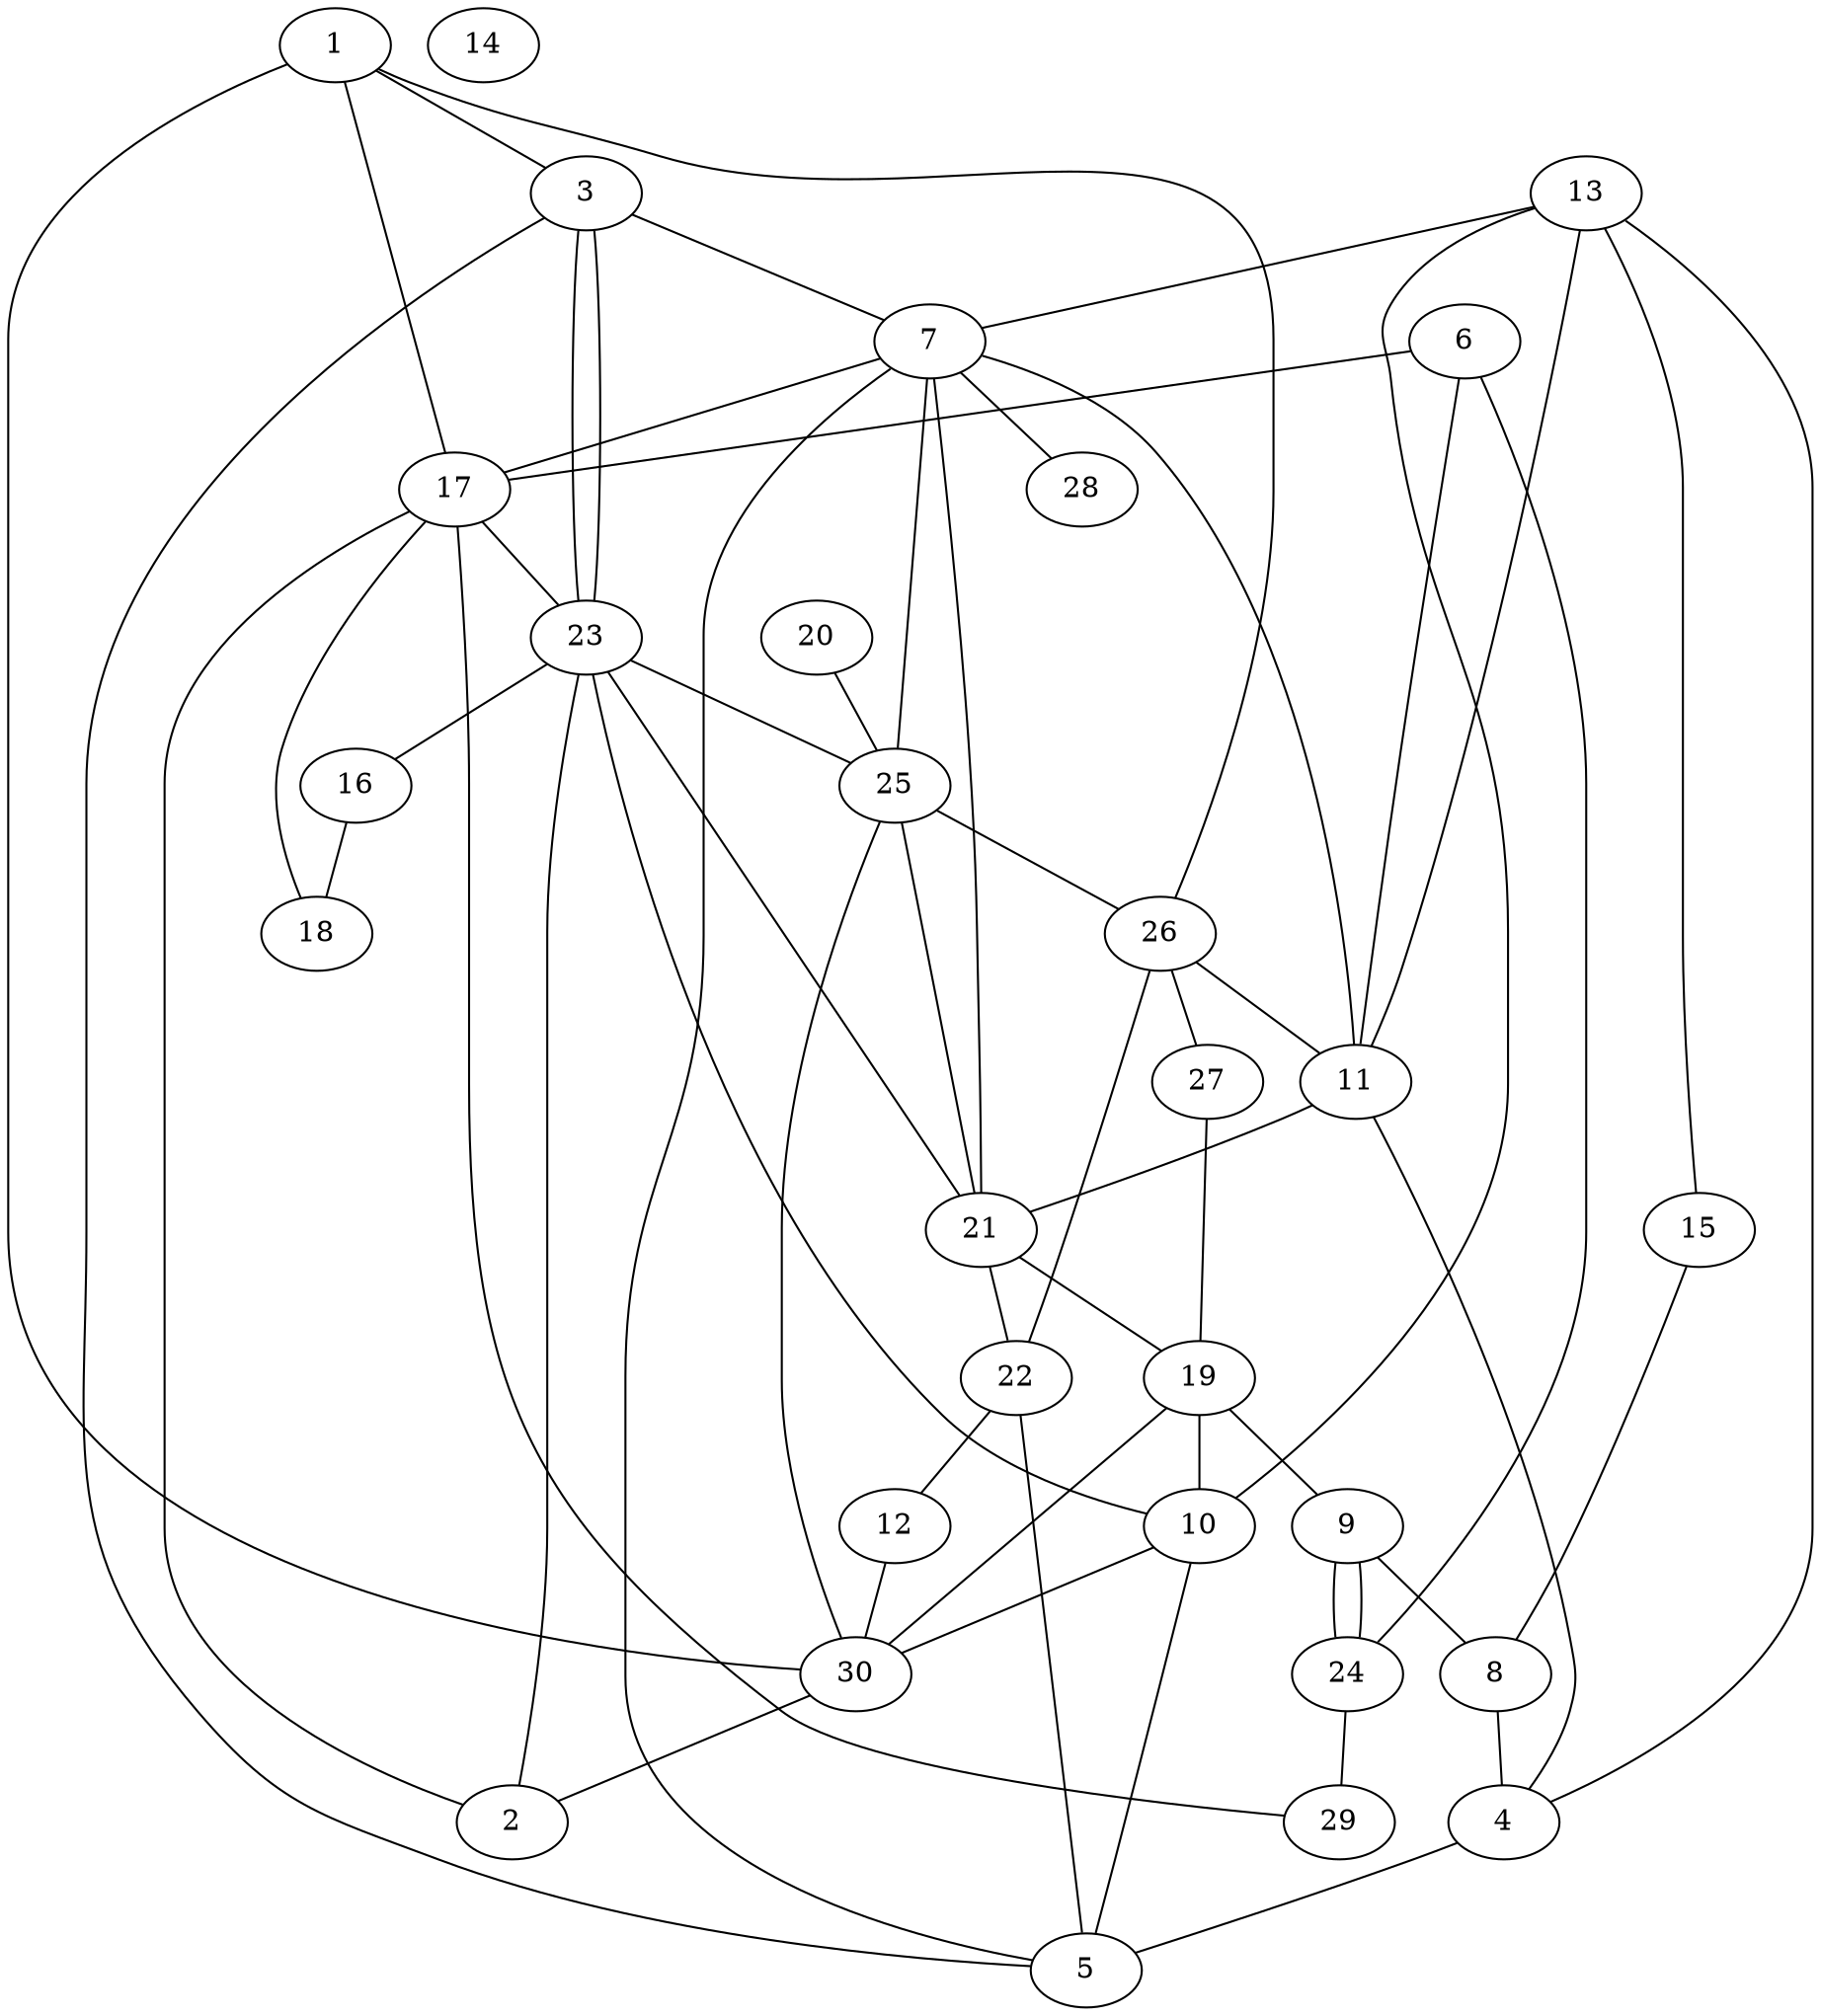 graph G {
1;
2;
3;
4;
5;
6;
7;
8;
9;
10;
11;
12;
13;
14;
15;
16;
17;
18;
19;
20;
21;
22;
23;
24;
25;
26;
27;
28;
29;
30;
4 -- 5;
24 -- 9;
22 -- 5;
25 -- 30;
13 -- 4;
6 -- 17;
6 -- 11;
21 -- 19;
7 -- 21;
16 -- 18;
23 -- 16;
23 -- 2;
7 -- 25;
6 -- 24;
13 -- 7;
10 -- 30;
3 -- 23;
26 -- 11;
22 -- 12;
19 -- 10;
2 -- 17;
17 -- 1;
8 -- 4;
26 -- 27;
13 -- 15;
27 -- 19;
23 -- 25;
26 -- 22;
9 -- 8;
10 -- 5;
17 -- 23;
1 -- 30;
18 -- 17;
29 -- 17;
21 -- 25;
5 -- 3;
24 -- 29;
7 -- 17;
23 -- 21;
19 -- 9;
11 -- 21;
3 -- 7;
23 -- 3;
30 -- 19;
25 -- 26;
13 -- 10;
23 -- 10;
7 -- 5;
1 -- 26;
9 -- 24;
13 -- 11;
20 -- 25;
30 -- 2;
12 -- 30;
11 -- 7;
11 -- 4;
7 -- 28;
1 -- 3;
21 -- 22;
15 -- 8;
}
